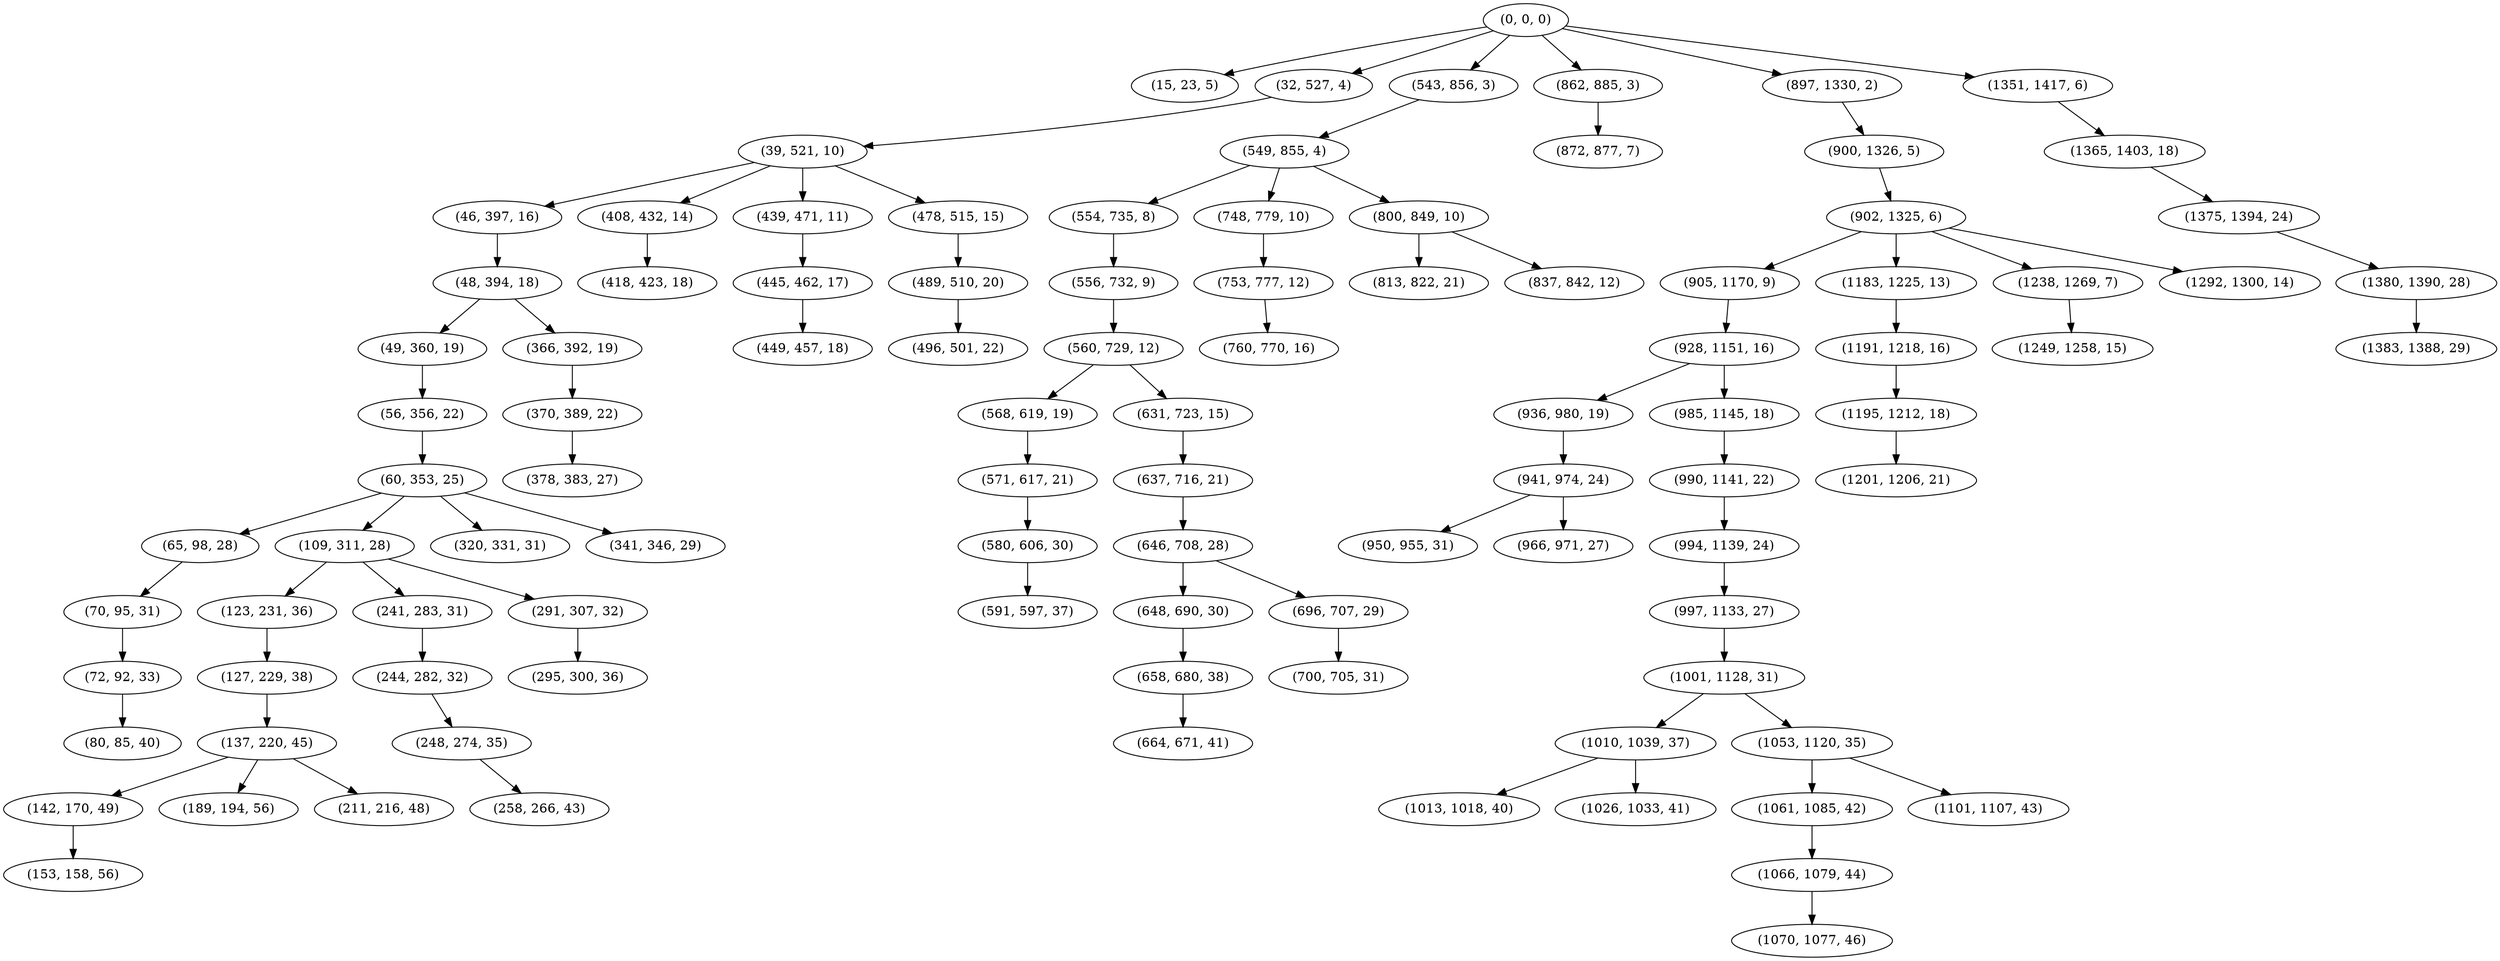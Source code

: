 digraph tree {
    "(0, 0, 0)";
    "(15, 23, 5)";
    "(32, 527, 4)";
    "(39, 521, 10)";
    "(46, 397, 16)";
    "(48, 394, 18)";
    "(49, 360, 19)";
    "(56, 356, 22)";
    "(60, 353, 25)";
    "(65, 98, 28)";
    "(70, 95, 31)";
    "(72, 92, 33)";
    "(80, 85, 40)";
    "(109, 311, 28)";
    "(123, 231, 36)";
    "(127, 229, 38)";
    "(137, 220, 45)";
    "(142, 170, 49)";
    "(153, 158, 56)";
    "(189, 194, 56)";
    "(211, 216, 48)";
    "(241, 283, 31)";
    "(244, 282, 32)";
    "(248, 274, 35)";
    "(258, 266, 43)";
    "(291, 307, 32)";
    "(295, 300, 36)";
    "(320, 331, 31)";
    "(341, 346, 29)";
    "(366, 392, 19)";
    "(370, 389, 22)";
    "(378, 383, 27)";
    "(408, 432, 14)";
    "(418, 423, 18)";
    "(439, 471, 11)";
    "(445, 462, 17)";
    "(449, 457, 18)";
    "(478, 515, 15)";
    "(489, 510, 20)";
    "(496, 501, 22)";
    "(543, 856, 3)";
    "(549, 855, 4)";
    "(554, 735, 8)";
    "(556, 732, 9)";
    "(560, 729, 12)";
    "(568, 619, 19)";
    "(571, 617, 21)";
    "(580, 606, 30)";
    "(591, 597, 37)";
    "(631, 723, 15)";
    "(637, 716, 21)";
    "(646, 708, 28)";
    "(648, 690, 30)";
    "(658, 680, 38)";
    "(664, 671, 41)";
    "(696, 707, 29)";
    "(700, 705, 31)";
    "(748, 779, 10)";
    "(753, 777, 12)";
    "(760, 770, 16)";
    "(800, 849, 10)";
    "(813, 822, 21)";
    "(837, 842, 12)";
    "(862, 885, 3)";
    "(872, 877, 7)";
    "(897, 1330, 2)";
    "(900, 1326, 5)";
    "(902, 1325, 6)";
    "(905, 1170, 9)";
    "(928, 1151, 16)";
    "(936, 980, 19)";
    "(941, 974, 24)";
    "(950, 955, 31)";
    "(966, 971, 27)";
    "(985, 1145, 18)";
    "(990, 1141, 22)";
    "(994, 1139, 24)";
    "(997, 1133, 27)";
    "(1001, 1128, 31)";
    "(1010, 1039, 37)";
    "(1013, 1018, 40)";
    "(1026, 1033, 41)";
    "(1053, 1120, 35)";
    "(1061, 1085, 42)";
    "(1066, 1079, 44)";
    "(1070, 1077, 46)";
    "(1101, 1107, 43)";
    "(1183, 1225, 13)";
    "(1191, 1218, 16)";
    "(1195, 1212, 18)";
    "(1201, 1206, 21)";
    "(1238, 1269, 7)";
    "(1249, 1258, 15)";
    "(1292, 1300, 14)";
    "(1351, 1417, 6)";
    "(1365, 1403, 18)";
    "(1375, 1394, 24)";
    "(1380, 1390, 28)";
    "(1383, 1388, 29)";
    "(0, 0, 0)" -> "(15, 23, 5)";
    "(0, 0, 0)" -> "(32, 527, 4)";
    "(0, 0, 0)" -> "(543, 856, 3)";
    "(0, 0, 0)" -> "(862, 885, 3)";
    "(0, 0, 0)" -> "(897, 1330, 2)";
    "(0, 0, 0)" -> "(1351, 1417, 6)";
    "(32, 527, 4)" -> "(39, 521, 10)";
    "(39, 521, 10)" -> "(46, 397, 16)";
    "(39, 521, 10)" -> "(408, 432, 14)";
    "(39, 521, 10)" -> "(439, 471, 11)";
    "(39, 521, 10)" -> "(478, 515, 15)";
    "(46, 397, 16)" -> "(48, 394, 18)";
    "(48, 394, 18)" -> "(49, 360, 19)";
    "(48, 394, 18)" -> "(366, 392, 19)";
    "(49, 360, 19)" -> "(56, 356, 22)";
    "(56, 356, 22)" -> "(60, 353, 25)";
    "(60, 353, 25)" -> "(65, 98, 28)";
    "(60, 353, 25)" -> "(109, 311, 28)";
    "(60, 353, 25)" -> "(320, 331, 31)";
    "(60, 353, 25)" -> "(341, 346, 29)";
    "(65, 98, 28)" -> "(70, 95, 31)";
    "(70, 95, 31)" -> "(72, 92, 33)";
    "(72, 92, 33)" -> "(80, 85, 40)";
    "(109, 311, 28)" -> "(123, 231, 36)";
    "(109, 311, 28)" -> "(241, 283, 31)";
    "(109, 311, 28)" -> "(291, 307, 32)";
    "(123, 231, 36)" -> "(127, 229, 38)";
    "(127, 229, 38)" -> "(137, 220, 45)";
    "(137, 220, 45)" -> "(142, 170, 49)";
    "(137, 220, 45)" -> "(189, 194, 56)";
    "(137, 220, 45)" -> "(211, 216, 48)";
    "(142, 170, 49)" -> "(153, 158, 56)";
    "(241, 283, 31)" -> "(244, 282, 32)";
    "(244, 282, 32)" -> "(248, 274, 35)";
    "(248, 274, 35)" -> "(258, 266, 43)";
    "(291, 307, 32)" -> "(295, 300, 36)";
    "(366, 392, 19)" -> "(370, 389, 22)";
    "(370, 389, 22)" -> "(378, 383, 27)";
    "(408, 432, 14)" -> "(418, 423, 18)";
    "(439, 471, 11)" -> "(445, 462, 17)";
    "(445, 462, 17)" -> "(449, 457, 18)";
    "(478, 515, 15)" -> "(489, 510, 20)";
    "(489, 510, 20)" -> "(496, 501, 22)";
    "(543, 856, 3)" -> "(549, 855, 4)";
    "(549, 855, 4)" -> "(554, 735, 8)";
    "(549, 855, 4)" -> "(748, 779, 10)";
    "(549, 855, 4)" -> "(800, 849, 10)";
    "(554, 735, 8)" -> "(556, 732, 9)";
    "(556, 732, 9)" -> "(560, 729, 12)";
    "(560, 729, 12)" -> "(568, 619, 19)";
    "(560, 729, 12)" -> "(631, 723, 15)";
    "(568, 619, 19)" -> "(571, 617, 21)";
    "(571, 617, 21)" -> "(580, 606, 30)";
    "(580, 606, 30)" -> "(591, 597, 37)";
    "(631, 723, 15)" -> "(637, 716, 21)";
    "(637, 716, 21)" -> "(646, 708, 28)";
    "(646, 708, 28)" -> "(648, 690, 30)";
    "(646, 708, 28)" -> "(696, 707, 29)";
    "(648, 690, 30)" -> "(658, 680, 38)";
    "(658, 680, 38)" -> "(664, 671, 41)";
    "(696, 707, 29)" -> "(700, 705, 31)";
    "(748, 779, 10)" -> "(753, 777, 12)";
    "(753, 777, 12)" -> "(760, 770, 16)";
    "(800, 849, 10)" -> "(813, 822, 21)";
    "(800, 849, 10)" -> "(837, 842, 12)";
    "(862, 885, 3)" -> "(872, 877, 7)";
    "(897, 1330, 2)" -> "(900, 1326, 5)";
    "(900, 1326, 5)" -> "(902, 1325, 6)";
    "(902, 1325, 6)" -> "(905, 1170, 9)";
    "(902, 1325, 6)" -> "(1183, 1225, 13)";
    "(902, 1325, 6)" -> "(1238, 1269, 7)";
    "(902, 1325, 6)" -> "(1292, 1300, 14)";
    "(905, 1170, 9)" -> "(928, 1151, 16)";
    "(928, 1151, 16)" -> "(936, 980, 19)";
    "(928, 1151, 16)" -> "(985, 1145, 18)";
    "(936, 980, 19)" -> "(941, 974, 24)";
    "(941, 974, 24)" -> "(950, 955, 31)";
    "(941, 974, 24)" -> "(966, 971, 27)";
    "(985, 1145, 18)" -> "(990, 1141, 22)";
    "(990, 1141, 22)" -> "(994, 1139, 24)";
    "(994, 1139, 24)" -> "(997, 1133, 27)";
    "(997, 1133, 27)" -> "(1001, 1128, 31)";
    "(1001, 1128, 31)" -> "(1010, 1039, 37)";
    "(1001, 1128, 31)" -> "(1053, 1120, 35)";
    "(1010, 1039, 37)" -> "(1013, 1018, 40)";
    "(1010, 1039, 37)" -> "(1026, 1033, 41)";
    "(1053, 1120, 35)" -> "(1061, 1085, 42)";
    "(1053, 1120, 35)" -> "(1101, 1107, 43)";
    "(1061, 1085, 42)" -> "(1066, 1079, 44)";
    "(1066, 1079, 44)" -> "(1070, 1077, 46)";
    "(1183, 1225, 13)" -> "(1191, 1218, 16)";
    "(1191, 1218, 16)" -> "(1195, 1212, 18)";
    "(1195, 1212, 18)" -> "(1201, 1206, 21)";
    "(1238, 1269, 7)" -> "(1249, 1258, 15)";
    "(1351, 1417, 6)" -> "(1365, 1403, 18)";
    "(1365, 1403, 18)" -> "(1375, 1394, 24)";
    "(1375, 1394, 24)" -> "(1380, 1390, 28)";
    "(1380, 1390, 28)" -> "(1383, 1388, 29)";
}

